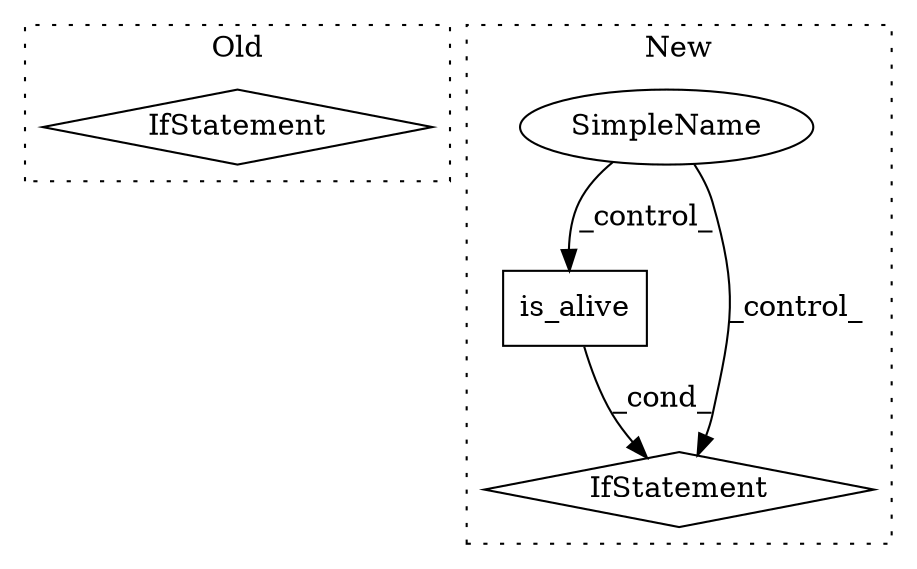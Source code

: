digraph G {
subgraph cluster0 {
1 [label="IfStatement" a="25" s="37026,37050" l="4,2" shape="diamond"];
label = "Old";
style="dotted";
}
subgraph cluster1 {
2 [label="is_alive" a="32" s="38196" l="10" shape="box"];
3 [label="IfStatement" a="25" s="38187,38206" l="4,2" shape="diamond"];
4 [label="SimpleName" a="42" s="" l="" shape="ellipse"];
label = "New";
style="dotted";
}
2 -> 3 [label="_cond_"];
4 -> 2 [label="_control_"];
4 -> 3 [label="_control_"];
}